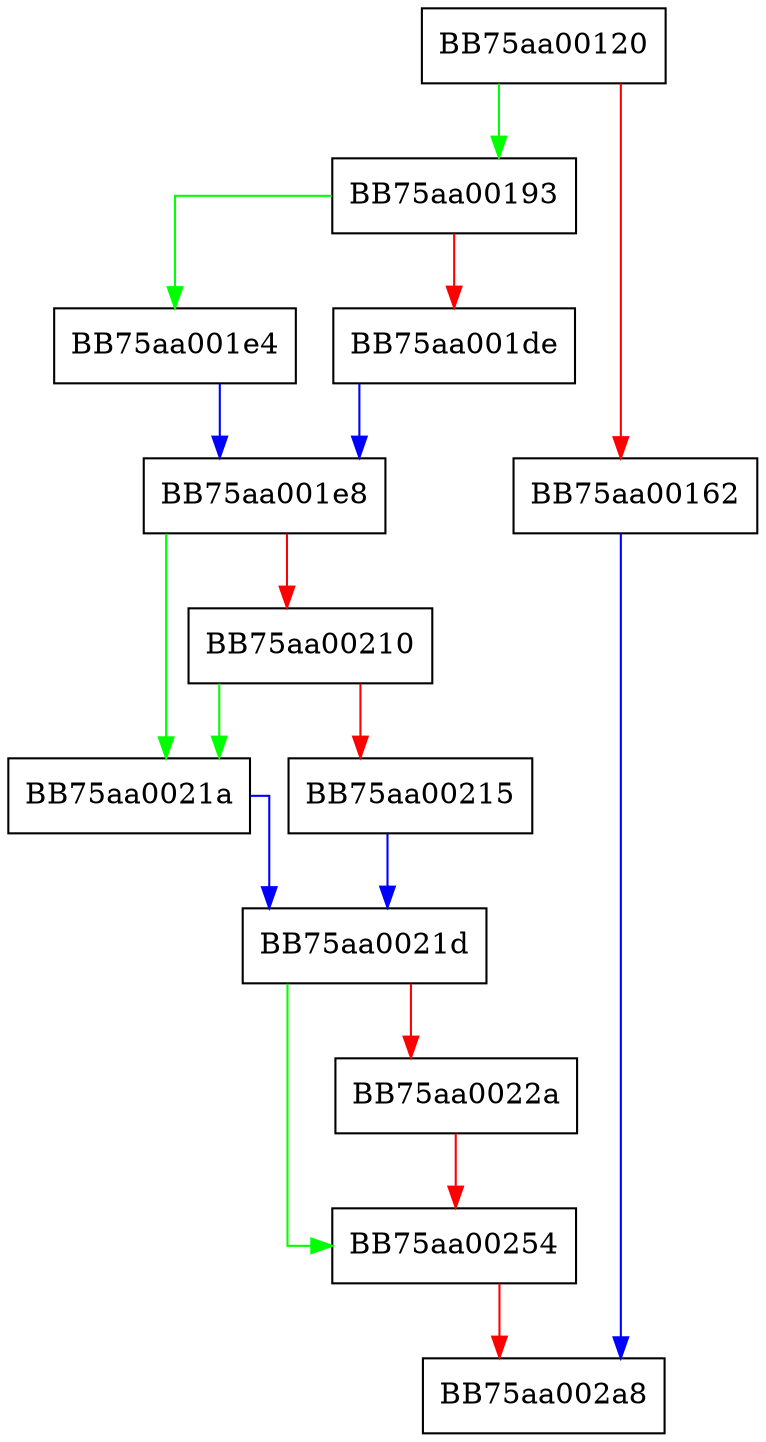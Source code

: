 digraph do_put {
  node [shape="box"];
  graph [splines=ortho];
  BB75aa00120 -> BB75aa00193 [color="green"];
  BB75aa00120 -> BB75aa00162 [color="red"];
  BB75aa00162 -> BB75aa002a8 [color="blue"];
  BB75aa00193 -> BB75aa001e4 [color="green"];
  BB75aa00193 -> BB75aa001de [color="red"];
  BB75aa001de -> BB75aa001e8 [color="blue"];
  BB75aa001e4 -> BB75aa001e8 [color="blue"];
  BB75aa001e8 -> BB75aa0021a [color="green"];
  BB75aa001e8 -> BB75aa00210 [color="red"];
  BB75aa00210 -> BB75aa0021a [color="green"];
  BB75aa00210 -> BB75aa00215 [color="red"];
  BB75aa00215 -> BB75aa0021d [color="blue"];
  BB75aa0021a -> BB75aa0021d [color="blue"];
  BB75aa0021d -> BB75aa00254 [color="green"];
  BB75aa0021d -> BB75aa0022a [color="red"];
  BB75aa0022a -> BB75aa00254 [color="red"];
  BB75aa00254 -> BB75aa002a8 [color="red"];
}